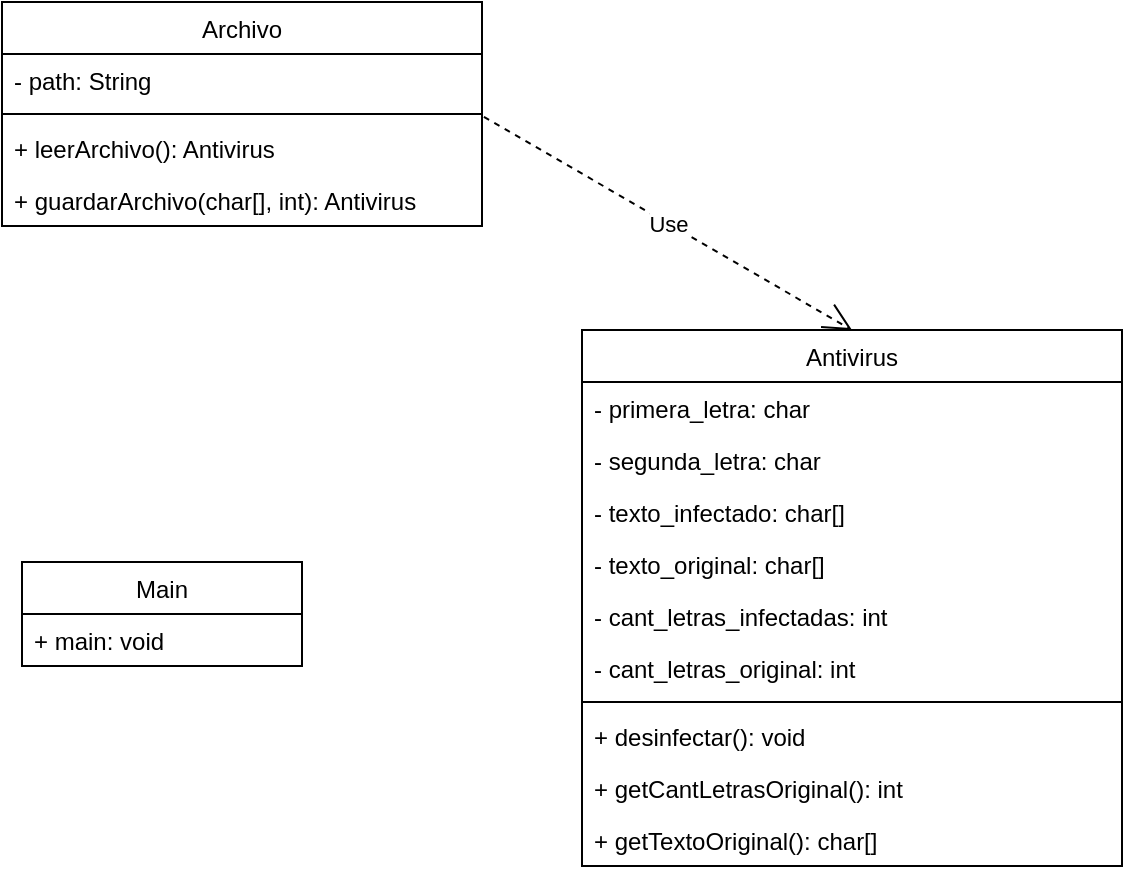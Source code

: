 <mxfile version="20.3.0" type="device"><diagram id="dQgJJpuB2btgSzwFv5zU" name="Page-1"><mxGraphModel dx="659" dy="1224" grid="1" gridSize="10" guides="1" tooltips="1" connect="1" arrows="1" fold="1" page="1" pageScale="1" pageWidth="4681" pageHeight="3300" math="0" shadow="0"><root><mxCell id="0"/><mxCell id="1" parent="0"/><mxCell id="cu-8FXFf2Vj7nf3bmbUO-1" value="Archivo" style="swimlane;fontStyle=0;childLayout=stackLayout;horizontal=1;startSize=26;fillColor=none;horizontalStack=0;resizeParent=1;resizeParentMax=0;resizeLast=0;collapsible=1;marginBottom=0;" vertex="1" parent="1"><mxGeometry x="30" y="200" width="240" height="112" as="geometry"/></mxCell><mxCell id="cu-8FXFf2Vj7nf3bmbUO-2" value="- path: String" style="text;strokeColor=none;fillColor=none;align=left;verticalAlign=top;spacingLeft=4;spacingRight=4;overflow=hidden;rotatable=0;points=[[0,0.5],[1,0.5]];portConstraint=eastwest;" vertex="1" parent="cu-8FXFf2Vj7nf3bmbUO-1"><mxGeometry y="26" width="240" height="26" as="geometry"/></mxCell><mxCell id="cu-8FXFf2Vj7nf3bmbUO-13" value="" style="line;strokeWidth=1;fillColor=none;align=left;verticalAlign=middle;spacingTop=-1;spacingLeft=3;spacingRight=3;rotatable=0;labelPosition=right;points=[];portConstraint=eastwest;strokeColor=inherit;" vertex="1" parent="cu-8FXFf2Vj7nf3bmbUO-1"><mxGeometry y="52" width="240" height="8" as="geometry"/></mxCell><mxCell id="cu-8FXFf2Vj7nf3bmbUO-14" value="+ leerArchivo(): Antivirus" style="text;strokeColor=none;fillColor=none;align=left;verticalAlign=top;spacingLeft=4;spacingRight=4;overflow=hidden;rotatable=0;points=[[0,0.5],[1,0.5]];portConstraint=eastwest;" vertex="1" parent="cu-8FXFf2Vj7nf3bmbUO-1"><mxGeometry y="60" width="240" height="26" as="geometry"/></mxCell><mxCell id="cu-8FXFf2Vj7nf3bmbUO-15" value="+ guardarArchivo(char[], int): Antivirus" style="text;strokeColor=none;fillColor=none;align=left;verticalAlign=top;spacingLeft=4;spacingRight=4;overflow=hidden;rotatable=0;points=[[0,0.5],[1,0.5]];portConstraint=eastwest;" vertex="1" parent="cu-8FXFf2Vj7nf3bmbUO-1"><mxGeometry y="86" width="240" height="26" as="geometry"/></mxCell><mxCell id="cu-8FXFf2Vj7nf3bmbUO-5" value="Antivirus" style="swimlane;fontStyle=0;childLayout=stackLayout;horizontal=1;startSize=26;fillColor=none;horizontalStack=0;resizeParent=1;resizeParentMax=0;resizeLast=0;collapsible=1;marginBottom=0;" vertex="1" parent="1"><mxGeometry x="320" y="364" width="270" height="268" as="geometry"/></mxCell><mxCell id="cu-8FXFf2Vj7nf3bmbUO-6" value="- primera_letra: char" style="text;strokeColor=none;fillColor=none;align=left;verticalAlign=top;spacingLeft=4;spacingRight=4;overflow=hidden;rotatable=0;points=[[0,0.5],[1,0.5]];portConstraint=eastwest;" vertex="1" parent="cu-8FXFf2Vj7nf3bmbUO-5"><mxGeometry y="26" width="270" height="26" as="geometry"/></mxCell><mxCell id="cu-8FXFf2Vj7nf3bmbUO-16" value="- segunda_letra: char" style="text;strokeColor=none;fillColor=none;align=left;verticalAlign=top;spacingLeft=4;spacingRight=4;overflow=hidden;rotatable=0;points=[[0,0.5],[1,0.5]];portConstraint=eastwest;" vertex="1" parent="cu-8FXFf2Vj7nf3bmbUO-5"><mxGeometry y="52" width="270" height="26" as="geometry"/></mxCell><mxCell id="cu-8FXFf2Vj7nf3bmbUO-17" value="- texto_infectado: char[]" style="text;strokeColor=none;fillColor=none;align=left;verticalAlign=top;spacingLeft=4;spacingRight=4;overflow=hidden;rotatable=0;points=[[0,0.5],[1,0.5]];portConstraint=eastwest;" vertex="1" parent="cu-8FXFf2Vj7nf3bmbUO-5"><mxGeometry y="78" width="270" height="26" as="geometry"/></mxCell><mxCell id="cu-8FXFf2Vj7nf3bmbUO-18" value="- texto_original: char[]" style="text;strokeColor=none;fillColor=none;align=left;verticalAlign=top;spacingLeft=4;spacingRight=4;overflow=hidden;rotatable=0;points=[[0,0.5],[1,0.5]];portConstraint=eastwest;" vertex="1" parent="cu-8FXFf2Vj7nf3bmbUO-5"><mxGeometry y="104" width="270" height="26" as="geometry"/></mxCell><mxCell id="cu-8FXFf2Vj7nf3bmbUO-19" value="- cant_letras_infectadas: int" style="text;strokeColor=none;fillColor=none;align=left;verticalAlign=top;spacingLeft=4;spacingRight=4;overflow=hidden;rotatable=0;points=[[0,0.5],[1,0.5]];portConstraint=eastwest;" vertex="1" parent="cu-8FXFf2Vj7nf3bmbUO-5"><mxGeometry y="130" width="270" height="26" as="geometry"/></mxCell><mxCell id="cu-8FXFf2Vj7nf3bmbUO-20" value="- cant_letras_original: int" style="text;strokeColor=none;fillColor=none;align=left;verticalAlign=top;spacingLeft=4;spacingRight=4;overflow=hidden;rotatable=0;points=[[0,0.5],[1,0.5]];portConstraint=eastwest;" vertex="1" parent="cu-8FXFf2Vj7nf3bmbUO-5"><mxGeometry y="156" width="270" height="26" as="geometry"/></mxCell><mxCell id="cu-8FXFf2Vj7nf3bmbUO-21" value="" style="line;strokeWidth=1;fillColor=none;align=left;verticalAlign=middle;spacingTop=-1;spacingLeft=3;spacingRight=3;rotatable=0;labelPosition=right;points=[];portConstraint=eastwest;strokeColor=inherit;" vertex="1" parent="cu-8FXFf2Vj7nf3bmbUO-5"><mxGeometry y="182" width="270" height="8" as="geometry"/></mxCell><mxCell id="cu-8FXFf2Vj7nf3bmbUO-22" value="+ desinfectar(): void" style="text;strokeColor=none;fillColor=none;align=left;verticalAlign=top;spacingLeft=4;spacingRight=4;overflow=hidden;rotatable=0;points=[[0,0.5],[1,0.5]];portConstraint=eastwest;" vertex="1" parent="cu-8FXFf2Vj7nf3bmbUO-5"><mxGeometry y="190" width="270" height="26" as="geometry"/></mxCell><mxCell id="cu-8FXFf2Vj7nf3bmbUO-25" value="+ getCantLetrasOriginal(): int" style="text;strokeColor=none;fillColor=none;align=left;verticalAlign=top;spacingLeft=4;spacingRight=4;overflow=hidden;rotatable=0;points=[[0,0.5],[1,0.5]];portConstraint=eastwest;" vertex="1" parent="cu-8FXFf2Vj7nf3bmbUO-5"><mxGeometry y="216" width="270" height="26" as="geometry"/></mxCell><mxCell id="cu-8FXFf2Vj7nf3bmbUO-26" value="+ getTextoOriginal(): char[]" style="text;strokeColor=none;fillColor=none;align=left;verticalAlign=top;spacingLeft=4;spacingRight=4;overflow=hidden;rotatable=0;points=[[0,0.5],[1,0.5]];portConstraint=eastwest;" vertex="1" parent="cu-8FXFf2Vj7nf3bmbUO-5"><mxGeometry y="242" width="270" height="26" as="geometry"/></mxCell><mxCell id="cu-8FXFf2Vj7nf3bmbUO-9" value="Main" style="swimlane;fontStyle=0;childLayout=stackLayout;horizontal=1;startSize=26;fillColor=none;horizontalStack=0;resizeParent=1;resizeParentMax=0;resizeLast=0;collapsible=1;marginBottom=0;" vertex="1" parent="1"><mxGeometry x="40" y="480" width="140" height="52" as="geometry"/></mxCell><mxCell id="cu-8FXFf2Vj7nf3bmbUO-10" value="+ main: void" style="text;strokeColor=none;fillColor=none;align=left;verticalAlign=top;spacingLeft=4;spacingRight=4;overflow=hidden;rotatable=0;points=[[0,0.5],[1,0.5]];portConstraint=eastwest;" vertex="1" parent="cu-8FXFf2Vj7nf3bmbUO-9"><mxGeometry y="26" width="140" height="26" as="geometry"/></mxCell><mxCell id="cu-8FXFf2Vj7nf3bmbUO-27" value="Use" style="endArrow=open;endSize=12;dashed=1;html=1;rounded=0;exitX=1.004;exitY=-0.099;exitDx=0;exitDy=0;exitPerimeter=0;entryX=0.5;entryY=0;entryDx=0;entryDy=0;" edge="1" parent="1" source="cu-8FXFf2Vj7nf3bmbUO-14" target="cu-8FXFf2Vj7nf3bmbUO-5"><mxGeometry width="160" relative="1" as="geometry"><mxPoint x="290" y="420" as="sourcePoint"/><mxPoint x="450" y="420" as="targetPoint"/></mxGeometry></mxCell></root></mxGraphModel></diagram></mxfile>